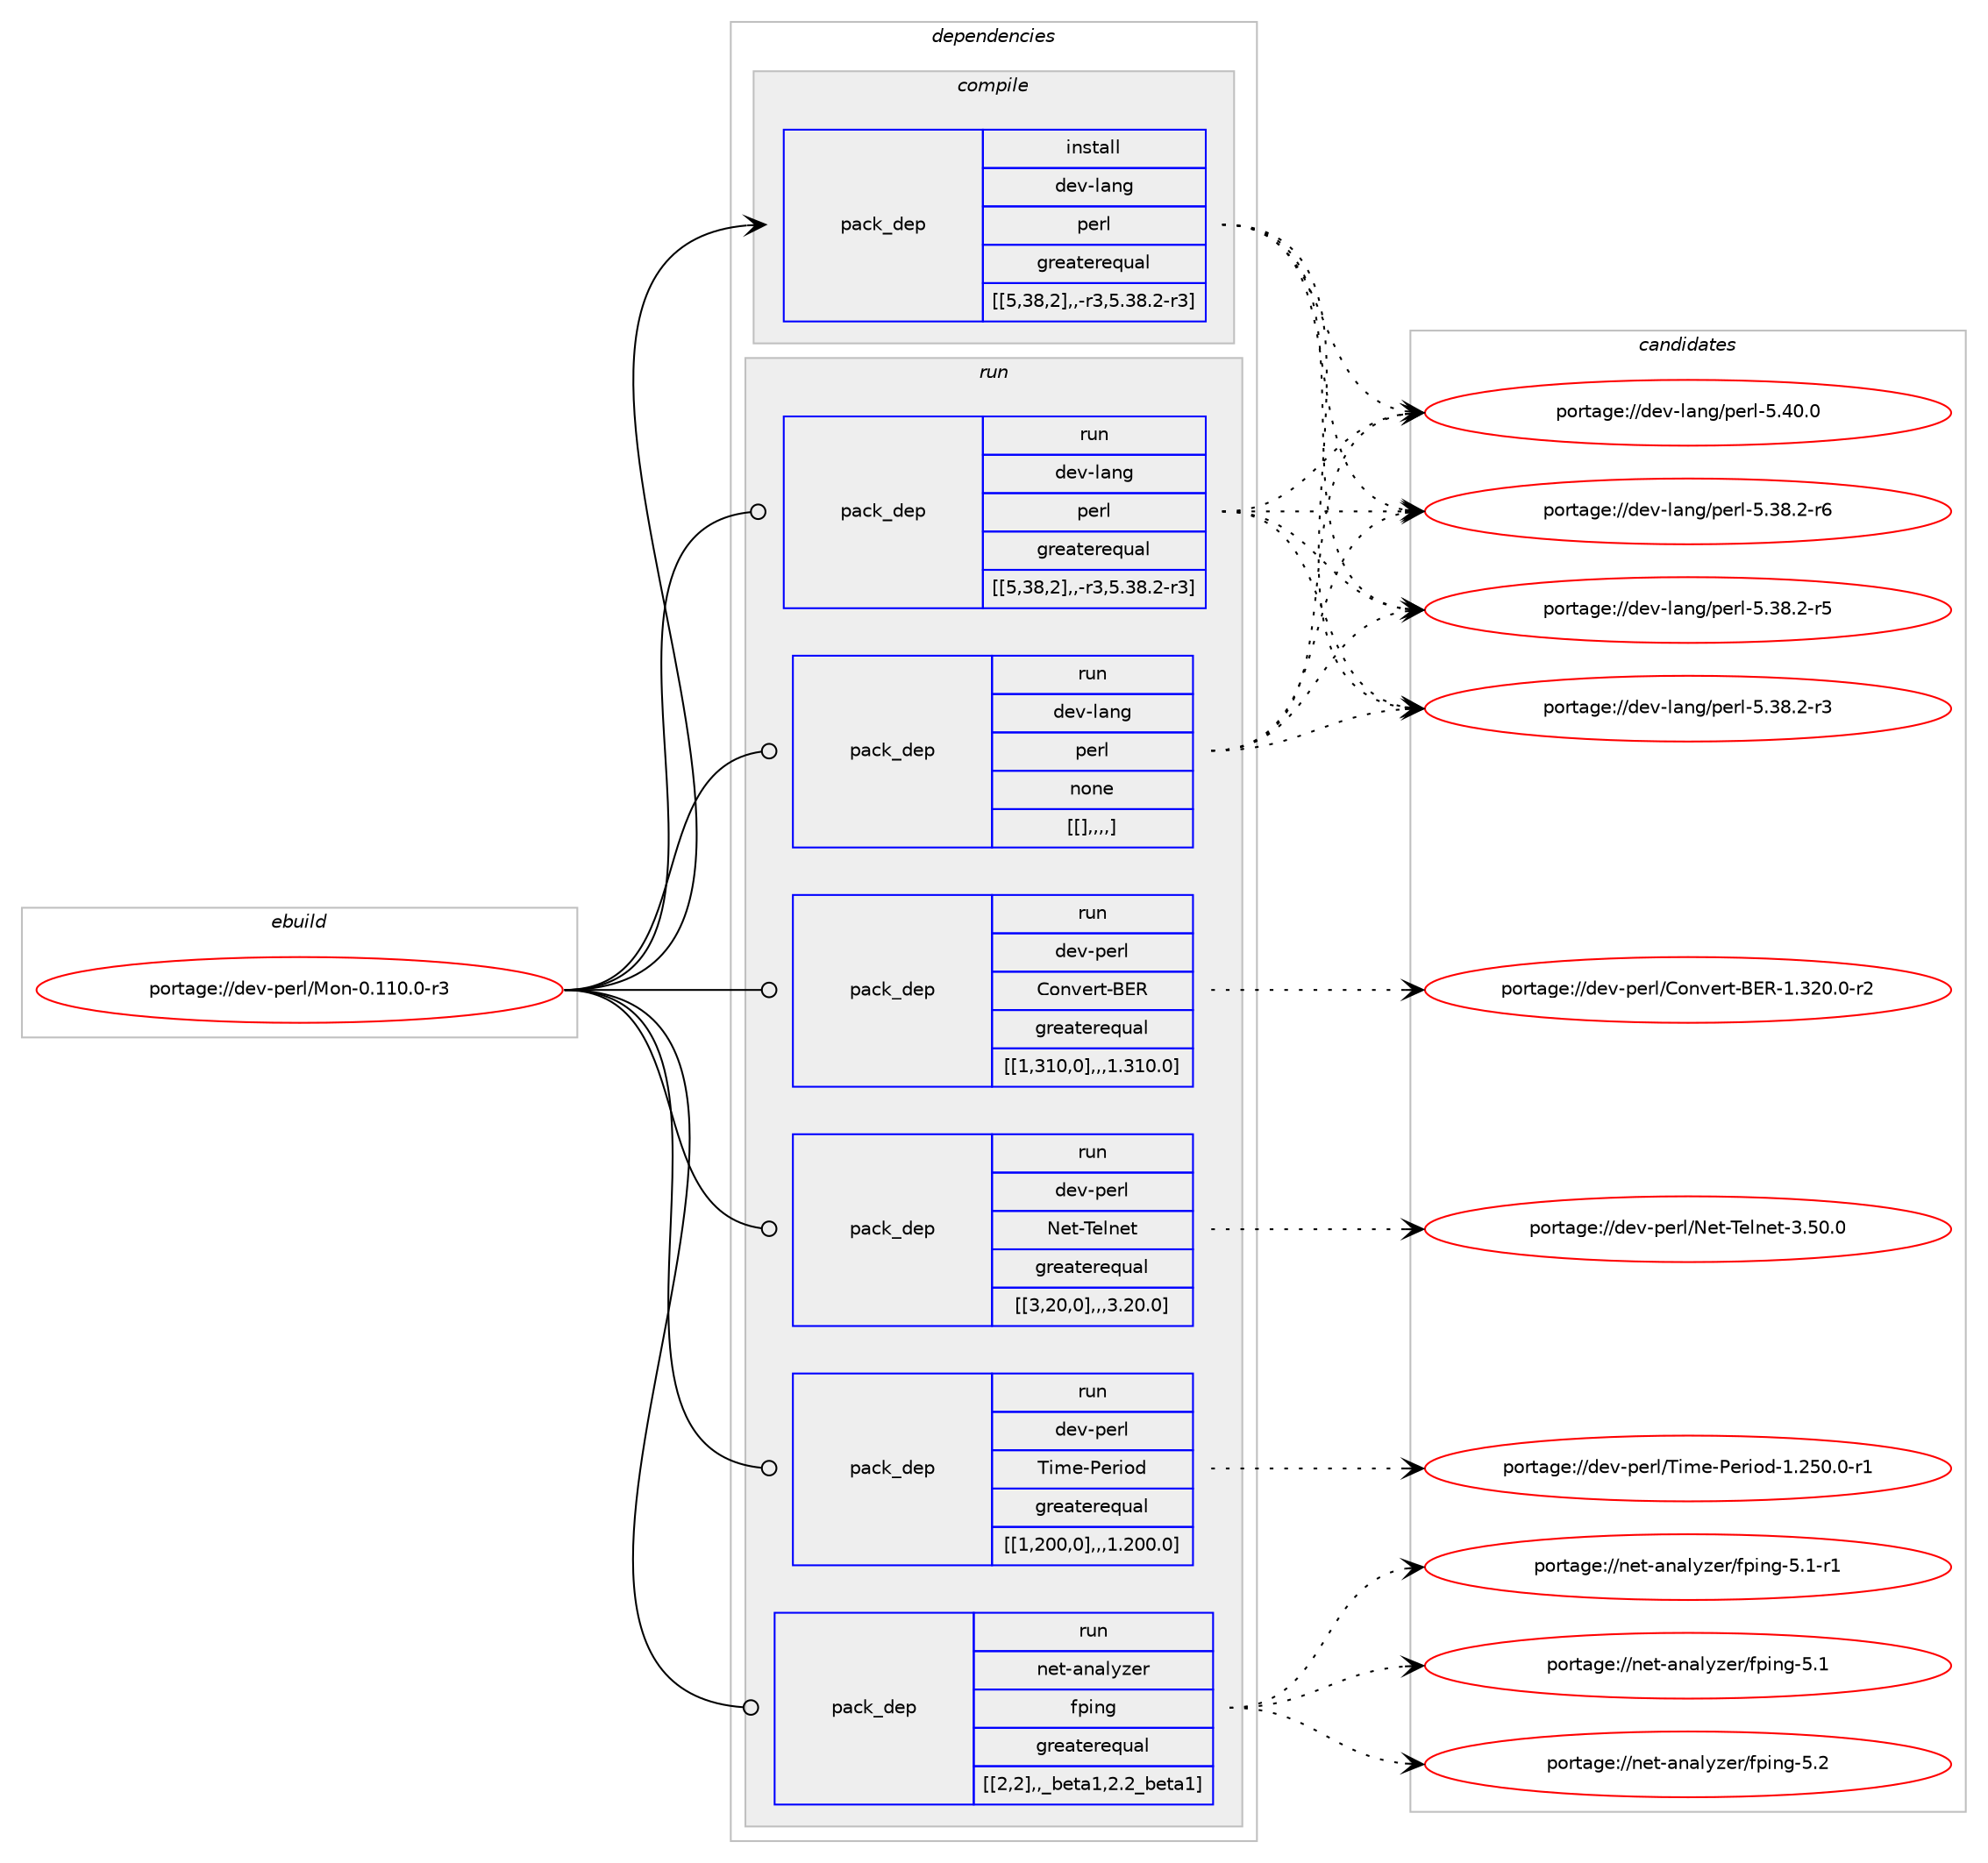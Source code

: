 digraph prolog {

# *************
# Graph options
# *************

newrank=true;
concentrate=true;
compound=true;
graph [rankdir=LR,fontname=Helvetica,fontsize=10,ranksep=1.5];#, ranksep=2.5, nodesep=0.2];
edge  [arrowhead=vee];
node  [fontname=Helvetica,fontsize=10];

# **********
# The ebuild
# **********

subgraph cluster_leftcol {
color=gray;
label=<<i>ebuild</i>>;
id [label="portage://dev-perl/Mon-0.110.0-r3", color=red, width=4, href="../dev-perl/Mon-0.110.0-r3.svg"];
}

# ****************
# The dependencies
# ****************

subgraph cluster_midcol {
color=gray;
label=<<i>dependencies</i>>;
subgraph cluster_compile {
fillcolor="#eeeeee";
style=filled;
label=<<i>compile</i>>;
subgraph pack104932 {
dependency138065 [label=<<TABLE BORDER="0" CELLBORDER="1" CELLSPACING="0" CELLPADDING="4" WIDTH="220"><TR><TD ROWSPAN="6" CELLPADDING="30">pack_dep</TD></TR><TR><TD WIDTH="110">install</TD></TR><TR><TD>dev-lang</TD></TR><TR><TD>perl</TD></TR><TR><TD>greaterequal</TD></TR><TR><TD>[[5,38,2],,-r3,5.38.2-r3]</TD></TR></TABLE>>, shape=none, color=blue];
}
id:e -> dependency138065:w [weight=20,style="solid",arrowhead="vee"];
}
subgraph cluster_compileandrun {
fillcolor="#eeeeee";
style=filled;
label=<<i>compile and run</i>>;
}
subgraph cluster_run {
fillcolor="#eeeeee";
style=filled;
label=<<i>run</i>>;
subgraph pack104967 {
dependency138087 [label=<<TABLE BORDER="0" CELLBORDER="1" CELLSPACING="0" CELLPADDING="4" WIDTH="220"><TR><TD ROWSPAN="6" CELLPADDING="30">pack_dep</TD></TR><TR><TD WIDTH="110">run</TD></TR><TR><TD>dev-lang</TD></TR><TR><TD>perl</TD></TR><TR><TD>greaterequal</TD></TR><TR><TD>[[5,38,2],,-r3,5.38.2-r3]</TD></TR></TABLE>>, shape=none, color=blue];
}
id:e -> dependency138087:w [weight=20,style="solid",arrowhead="odot"];
subgraph pack104972 {
dependency138107 [label=<<TABLE BORDER="0" CELLBORDER="1" CELLSPACING="0" CELLPADDING="4" WIDTH="220"><TR><TD ROWSPAN="6" CELLPADDING="30">pack_dep</TD></TR><TR><TD WIDTH="110">run</TD></TR><TR><TD>dev-lang</TD></TR><TR><TD>perl</TD></TR><TR><TD>none</TD></TR><TR><TD>[[],,,,]</TD></TR></TABLE>>, shape=none, color=blue];
}
id:e -> dependency138107:w [weight=20,style="solid",arrowhead="odot"];
subgraph pack104989 {
dependency138110 [label=<<TABLE BORDER="0" CELLBORDER="1" CELLSPACING="0" CELLPADDING="4" WIDTH="220"><TR><TD ROWSPAN="6" CELLPADDING="30">pack_dep</TD></TR><TR><TD WIDTH="110">run</TD></TR><TR><TD>dev-perl</TD></TR><TR><TD>Convert-BER</TD></TR><TR><TD>greaterequal</TD></TR><TR><TD>[[1,310,0],,,1.310.0]</TD></TR></TABLE>>, shape=none, color=blue];
}
id:e -> dependency138110:w [weight=20,style="solid",arrowhead="odot"];
subgraph pack104994 {
dependency138164 [label=<<TABLE BORDER="0" CELLBORDER="1" CELLSPACING="0" CELLPADDING="4" WIDTH="220"><TR><TD ROWSPAN="6" CELLPADDING="30">pack_dep</TD></TR><TR><TD WIDTH="110">run</TD></TR><TR><TD>dev-perl</TD></TR><TR><TD>Net-Telnet</TD></TR><TR><TD>greaterequal</TD></TR><TR><TD>[[3,20,0],,,3.20.0]</TD></TR></TABLE>>, shape=none, color=blue];
}
id:e -> dependency138164:w [weight=20,style="solid",arrowhead="odot"];
subgraph pack105094 {
dependency138216 [label=<<TABLE BORDER="0" CELLBORDER="1" CELLSPACING="0" CELLPADDING="4" WIDTH="220"><TR><TD ROWSPAN="6" CELLPADDING="30">pack_dep</TD></TR><TR><TD WIDTH="110">run</TD></TR><TR><TD>dev-perl</TD></TR><TR><TD>Time-Period</TD></TR><TR><TD>greaterequal</TD></TR><TR><TD>[[1,200,0],,,1.200.0]</TD></TR></TABLE>>, shape=none, color=blue];
}
id:e -> dependency138216:w [weight=20,style="solid",arrowhead="odot"];
subgraph pack105113 {
dependency138239 [label=<<TABLE BORDER="0" CELLBORDER="1" CELLSPACING="0" CELLPADDING="4" WIDTH="220"><TR><TD ROWSPAN="6" CELLPADDING="30">pack_dep</TD></TR><TR><TD WIDTH="110">run</TD></TR><TR><TD>net-analyzer</TD></TR><TR><TD>fping</TD></TR><TR><TD>greaterequal</TD></TR><TR><TD>[[2,2],,_beta1,2.2_beta1]</TD></TR></TABLE>>, shape=none, color=blue];
}
id:e -> dependency138239:w [weight=20,style="solid",arrowhead="odot"];
}
}

# **************
# The candidates
# **************

subgraph cluster_choices {
rank=same;
color=gray;
label=<<i>candidates</i>>;

subgraph choice104750 {
color=black;
nodesep=1;
choice10010111845108971101034711210111410845534652484648 [label="portage://dev-lang/perl-5.40.0", color=red, width=4,href="../dev-lang/perl-5.40.0.svg"];
choice100101118451089711010347112101114108455346515646504511454 [label="portage://dev-lang/perl-5.38.2-r6", color=red, width=4,href="../dev-lang/perl-5.38.2-r6.svg"];
choice100101118451089711010347112101114108455346515646504511453 [label="portage://dev-lang/perl-5.38.2-r5", color=red, width=4,href="../dev-lang/perl-5.38.2-r5.svg"];
choice100101118451089711010347112101114108455346515646504511451 [label="portage://dev-lang/perl-5.38.2-r3", color=red, width=4,href="../dev-lang/perl-5.38.2-r3.svg"];
dependency138065:e -> choice10010111845108971101034711210111410845534652484648:w [style=dotted,weight="100"];
dependency138065:e -> choice100101118451089711010347112101114108455346515646504511454:w [style=dotted,weight="100"];
dependency138065:e -> choice100101118451089711010347112101114108455346515646504511453:w [style=dotted,weight="100"];
dependency138065:e -> choice100101118451089711010347112101114108455346515646504511451:w [style=dotted,weight="100"];
}
subgraph choice104752 {
color=black;
nodesep=1;
choice10010111845108971101034711210111410845534652484648 [label="portage://dev-lang/perl-5.40.0", color=red, width=4,href="../dev-lang/perl-5.40.0.svg"];
choice100101118451089711010347112101114108455346515646504511454 [label="portage://dev-lang/perl-5.38.2-r6", color=red, width=4,href="../dev-lang/perl-5.38.2-r6.svg"];
choice100101118451089711010347112101114108455346515646504511453 [label="portage://dev-lang/perl-5.38.2-r5", color=red, width=4,href="../dev-lang/perl-5.38.2-r5.svg"];
choice100101118451089711010347112101114108455346515646504511451 [label="portage://dev-lang/perl-5.38.2-r3", color=red, width=4,href="../dev-lang/perl-5.38.2-r3.svg"];
dependency138087:e -> choice10010111845108971101034711210111410845534652484648:w [style=dotted,weight="100"];
dependency138087:e -> choice100101118451089711010347112101114108455346515646504511454:w [style=dotted,weight="100"];
dependency138087:e -> choice100101118451089711010347112101114108455346515646504511453:w [style=dotted,weight="100"];
dependency138087:e -> choice100101118451089711010347112101114108455346515646504511451:w [style=dotted,weight="100"];
}
subgraph choice104768 {
color=black;
nodesep=1;
choice10010111845108971101034711210111410845534652484648 [label="portage://dev-lang/perl-5.40.0", color=red, width=4,href="../dev-lang/perl-5.40.0.svg"];
choice100101118451089711010347112101114108455346515646504511454 [label="portage://dev-lang/perl-5.38.2-r6", color=red, width=4,href="../dev-lang/perl-5.38.2-r6.svg"];
choice100101118451089711010347112101114108455346515646504511453 [label="portage://dev-lang/perl-5.38.2-r5", color=red, width=4,href="../dev-lang/perl-5.38.2-r5.svg"];
choice100101118451089711010347112101114108455346515646504511451 [label="portage://dev-lang/perl-5.38.2-r3", color=red, width=4,href="../dev-lang/perl-5.38.2-r3.svg"];
dependency138107:e -> choice10010111845108971101034711210111410845534652484648:w [style=dotted,weight="100"];
dependency138107:e -> choice100101118451089711010347112101114108455346515646504511454:w [style=dotted,weight="100"];
dependency138107:e -> choice100101118451089711010347112101114108455346515646504511453:w [style=dotted,weight="100"];
dependency138107:e -> choice100101118451089711010347112101114108455346515646504511451:w [style=dotted,weight="100"];
}
subgraph choice104785 {
color=black;
nodesep=1;
choice1001011184511210111410847671111101181011141164566698245494651504846484511450 [label="portage://dev-perl/Convert-BER-1.320.0-r2", color=red, width=4,href="../dev-perl/Convert-BER-1.320.0-r2.svg"];
dependency138110:e -> choice1001011184511210111410847671111101181011141164566698245494651504846484511450:w [style=dotted,weight="100"];
}
subgraph choice104830 {
color=black;
nodesep=1;
choice100101118451121011141084778101116458410110811010111645514653484648 [label="portage://dev-perl/Net-Telnet-3.50.0", color=red, width=4,href="../dev-perl/Net-Telnet-3.50.0.svg"];
dependency138164:e -> choice100101118451121011141084778101116458410110811010111645514653484648:w [style=dotted,weight="100"];
}
subgraph choice104834 {
color=black;
nodesep=1;
choice100101118451121011141084784105109101458010111410511110045494650534846484511449 [label="portage://dev-perl/Time-Period-1.250.0-r1", color=red, width=4,href="../dev-perl/Time-Period-1.250.0-r1.svg"];
dependency138216:e -> choice100101118451121011141084784105109101458010111410511110045494650534846484511449:w [style=dotted,weight="100"];
}
subgraph choice104852 {
color=black;
nodesep=1;
choice1101011164597110971081211221011144710211210511010345534650 [label="portage://net-analyzer/fping-5.2", color=red, width=4,href="../net-analyzer/fping-5.2.svg"];
choice11010111645971109710812112210111447102112105110103455346494511449 [label="portage://net-analyzer/fping-5.1-r1", color=red, width=4,href="../net-analyzer/fping-5.1-r1.svg"];
choice1101011164597110971081211221011144710211210511010345534649 [label="portage://net-analyzer/fping-5.1", color=red, width=4,href="../net-analyzer/fping-5.1.svg"];
dependency138239:e -> choice1101011164597110971081211221011144710211210511010345534650:w [style=dotted,weight="100"];
dependency138239:e -> choice11010111645971109710812112210111447102112105110103455346494511449:w [style=dotted,weight="100"];
dependency138239:e -> choice1101011164597110971081211221011144710211210511010345534649:w [style=dotted,weight="100"];
}
}

}
